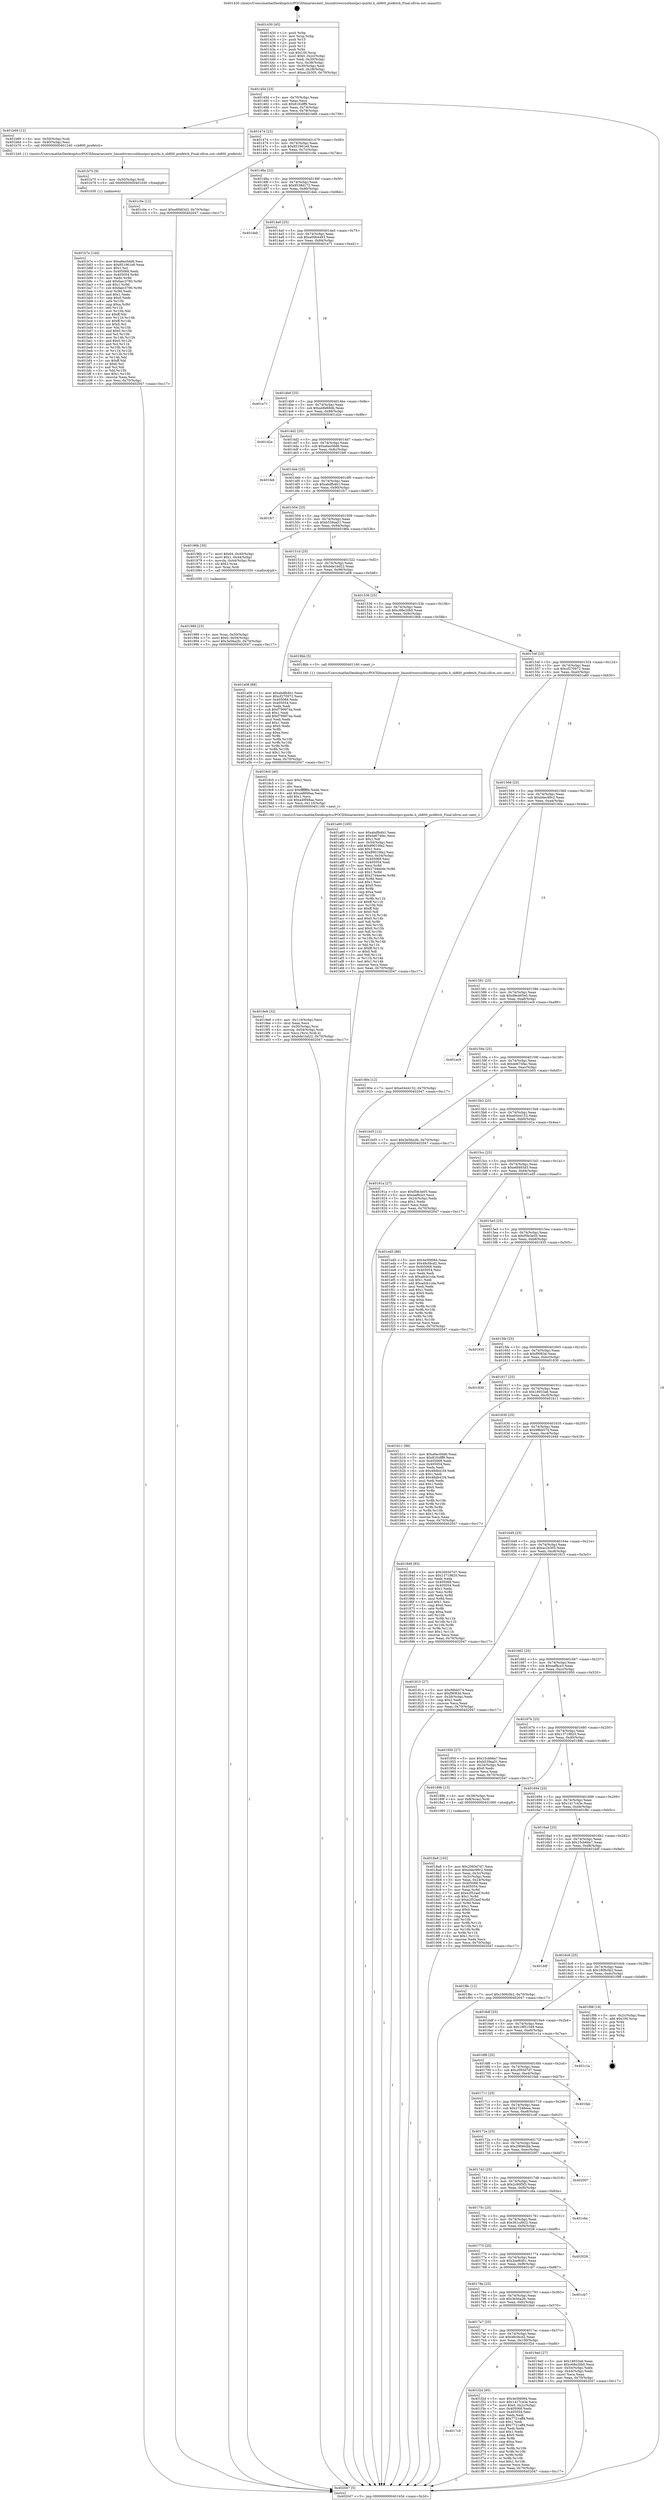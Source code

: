 digraph "0x401430" {
  label = "0x401430 (/mnt/c/Users/mathe/Desktop/tcc/POCII/binaries/extr_linuxdriversusbhostpci-quirks.h_sb800_prefetch_Final-ollvm.out::main(0))"
  labelloc = "t"
  node[shape=record]

  Entry [label="",width=0.3,height=0.3,shape=circle,fillcolor=black,style=filled]
  "0x40145d" [label="{
     0x40145d [23]\l
     | [instrs]\l
     &nbsp;&nbsp;0x40145d \<+3\>: mov -0x70(%rbp),%eax\l
     &nbsp;&nbsp;0x401460 \<+2\>: mov %eax,%ecx\l
     &nbsp;&nbsp;0x401462 \<+6\>: sub $0x81fcdff9,%ecx\l
     &nbsp;&nbsp;0x401468 \<+3\>: mov %eax,-0x74(%rbp)\l
     &nbsp;&nbsp;0x40146b \<+3\>: mov %ecx,-0x78(%rbp)\l
     &nbsp;&nbsp;0x40146e \<+6\>: je 0000000000401b69 \<main+0x739\>\l
  }"]
  "0x401b69" [label="{
     0x401b69 [12]\l
     | [instrs]\l
     &nbsp;&nbsp;0x401b69 \<+4\>: mov -0x50(%rbp),%rdi\l
     &nbsp;&nbsp;0x401b6d \<+3\>: mov -0x40(%rbp),%esi\l
     &nbsp;&nbsp;0x401b70 \<+5\>: call 0000000000401240 \<sb800_prefetch\>\l
     | [calls]\l
     &nbsp;&nbsp;0x401240 \{1\} (/mnt/c/Users/mathe/Desktop/tcc/POCII/binaries/extr_linuxdriversusbhostpci-quirks.h_sb800_prefetch_Final-ollvm.out::sb800_prefetch)\l
  }"]
  "0x401474" [label="{
     0x401474 [22]\l
     | [instrs]\l
     &nbsp;&nbsp;0x401474 \<+5\>: jmp 0000000000401479 \<main+0x49\>\l
     &nbsp;&nbsp;0x401479 \<+3\>: mov -0x74(%rbp),%eax\l
     &nbsp;&nbsp;0x40147c \<+5\>: sub $0x851961e9,%eax\l
     &nbsp;&nbsp;0x401481 \<+3\>: mov %eax,-0x7c(%rbp)\l
     &nbsp;&nbsp;0x401484 \<+6\>: je 0000000000401c0e \<main+0x7de\>\l
  }"]
  Exit [label="",width=0.3,height=0.3,shape=circle,fillcolor=black,style=filled,peripheries=2]
  "0x401c0e" [label="{
     0x401c0e [12]\l
     | [instrs]\l
     &nbsp;&nbsp;0x401c0e \<+7\>: movl $0xe6f483d3,-0x70(%rbp)\l
     &nbsp;&nbsp;0x401c15 \<+5\>: jmp 0000000000402047 \<main+0xc17\>\l
  }"]
  "0x40148a" [label="{
     0x40148a [22]\l
     | [instrs]\l
     &nbsp;&nbsp;0x40148a \<+5\>: jmp 000000000040148f \<main+0x5f\>\l
     &nbsp;&nbsp;0x40148f \<+3\>: mov -0x74(%rbp),%eax\l
     &nbsp;&nbsp;0x401492 \<+5\>: sub $0x9538d172,%eax\l
     &nbsp;&nbsp;0x401497 \<+3\>: mov %eax,-0x80(%rbp)\l
     &nbsp;&nbsp;0x40149a \<+6\>: je 0000000000401deb \<main+0x9bb\>\l
  }"]
  "0x4017c0" [label="{
     0x4017c0\l
  }", style=dashed]
  "0x401deb" [label="{
     0x401deb\l
  }", style=dashed]
  "0x4014a0" [label="{
     0x4014a0 [25]\l
     | [instrs]\l
     &nbsp;&nbsp;0x4014a0 \<+5\>: jmp 00000000004014a5 \<main+0x75\>\l
     &nbsp;&nbsp;0x4014a5 \<+3\>: mov -0x74(%rbp),%eax\l
     &nbsp;&nbsp;0x4014a8 \<+5\>: sub $0xa00b4493,%eax\l
     &nbsp;&nbsp;0x4014ad \<+6\>: mov %eax,-0x84(%rbp)\l
     &nbsp;&nbsp;0x4014b3 \<+6\>: je 0000000000401e71 \<main+0xa41\>\l
  }"]
  "0x401f2d" [label="{
     0x401f2d [95]\l
     | [instrs]\l
     &nbsp;&nbsp;0x401f2d \<+5\>: mov $0x4e5fd084,%eax\l
     &nbsp;&nbsp;0x401f32 \<+5\>: mov $0x1417c43e,%ecx\l
     &nbsp;&nbsp;0x401f37 \<+7\>: movl $0x0,-0x2c(%rbp)\l
     &nbsp;&nbsp;0x401f3e \<+7\>: mov 0x405068,%edx\l
     &nbsp;&nbsp;0x401f45 \<+7\>: mov 0x405054,%esi\l
     &nbsp;&nbsp;0x401f4c \<+2\>: mov %edx,%edi\l
     &nbsp;&nbsp;0x401f4e \<+6\>: add $0x7721aff4,%edi\l
     &nbsp;&nbsp;0x401f54 \<+3\>: sub $0x1,%edi\l
     &nbsp;&nbsp;0x401f57 \<+6\>: sub $0x7721aff4,%edi\l
     &nbsp;&nbsp;0x401f5d \<+3\>: imul %edi,%edx\l
     &nbsp;&nbsp;0x401f60 \<+3\>: and $0x1,%edx\l
     &nbsp;&nbsp;0x401f63 \<+3\>: cmp $0x0,%edx\l
     &nbsp;&nbsp;0x401f66 \<+4\>: sete %r8b\l
     &nbsp;&nbsp;0x401f6a \<+3\>: cmp $0xa,%esi\l
     &nbsp;&nbsp;0x401f6d \<+4\>: setl %r9b\l
     &nbsp;&nbsp;0x401f71 \<+3\>: mov %r8b,%r10b\l
     &nbsp;&nbsp;0x401f74 \<+3\>: and %r9b,%r10b\l
     &nbsp;&nbsp;0x401f77 \<+3\>: xor %r9b,%r8b\l
     &nbsp;&nbsp;0x401f7a \<+3\>: or %r8b,%r10b\l
     &nbsp;&nbsp;0x401f7d \<+4\>: test $0x1,%r10b\l
     &nbsp;&nbsp;0x401f81 \<+3\>: cmovne %ecx,%eax\l
     &nbsp;&nbsp;0x401f84 \<+3\>: mov %eax,-0x70(%rbp)\l
     &nbsp;&nbsp;0x401f87 \<+5\>: jmp 0000000000402047 \<main+0xc17\>\l
  }"]
  "0x401e71" [label="{
     0x401e71\l
  }", style=dashed]
  "0x4014b9" [label="{
     0x4014b9 [25]\l
     | [instrs]\l
     &nbsp;&nbsp;0x4014b9 \<+5\>: jmp 00000000004014be \<main+0x8e\>\l
     &nbsp;&nbsp;0x4014be \<+3\>: mov -0x74(%rbp),%eax\l
     &nbsp;&nbsp;0x4014c1 \<+5\>: sub $0xa48e68db,%eax\l
     &nbsp;&nbsp;0x4014c6 \<+6\>: mov %eax,-0x88(%rbp)\l
     &nbsp;&nbsp;0x4014cc \<+6\>: je 0000000000401d2e \<main+0x8fe\>\l
  }"]
  "0x401b7e" [label="{
     0x401b7e [144]\l
     | [instrs]\l
     &nbsp;&nbsp;0x401b7e \<+5\>: mov $0xa6ec0dd6,%esi\l
     &nbsp;&nbsp;0x401b83 \<+5\>: mov $0x851961e9,%eax\l
     &nbsp;&nbsp;0x401b88 \<+2\>: mov $0x1,%cl\l
     &nbsp;&nbsp;0x401b8a \<+7\>: mov 0x405068,%edx\l
     &nbsp;&nbsp;0x401b91 \<+8\>: mov 0x405054,%r8d\l
     &nbsp;&nbsp;0x401b99 \<+3\>: mov %edx,%r9d\l
     &nbsp;&nbsp;0x401b9c \<+7\>: add $0xfaec3780,%r9d\l
     &nbsp;&nbsp;0x401ba3 \<+4\>: sub $0x1,%r9d\l
     &nbsp;&nbsp;0x401ba7 \<+7\>: sub $0xfaec3780,%r9d\l
     &nbsp;&nbsp;0x401bae \<+4\>: imul %r9d,%edx\l
     &nbsp;&nbsp;0x401bb2 \<+3\>: and $0x1,%edx\l
     &nbsp;&nbsp;0x401bb5 \<+3\>: cmp $0x0,%edx\l
     &nbsp;&nbsp;0x401bb8 \<+4\>: sete %r10b\l
     &nbsp;&nbsp;0x401bbc \<+4\>: cmp $0xa,%r8d\l
     &nbsp;&nbsp;0x401bc0 \<+4\>: setl %r11b\l
     &nbsp;&nbsp;0x401bc4 \<+3\>: mov %r10b,%bl\l
     &nbsp;&nbsp;0x401bc7 \<+3\>: xor $0xff,%bl\l
     &nbsp;&nbsp;0x401bca \<+3\>: mov %r11b,%r14b\l
     &nbsp;&nbsp;0x401bcd \<+4\>: xor $0xff,%r14b\l
     &nbsp;&nbsp;0x401bd1 \<+3\>: xor $0x0,%cl\l
     &nbsp;&nbsp;0x401bd4 \<+3\>: mov %bl,%r15b\l
     &nbsp;&nbsp;0x401bd7 \<+4\>: and $0x0,%r15b\l
     &nbsp;&nbsp;0x401bdb \<+3\>: and %cl,%r10b\l
     &nbsp;&nbsp;0x401bde \<+3\>: mov %r14b,%r12b\l
     &nbsp;&nbsp;0x401be1 \<+4\>: and $0x0,%r12b\l
     &nbsp;&nbsp;0x401be5 \<+3\>: and %cl,%r11b\l
     &nbsp;&nbsp;0x401be8 \<+3\>: or %r10b,%r15b\l
     &nbsp;&nbsp;0x401beb \<+3\>: or %r11b,%r12b\l
     &nbsp;&nbsp;0x401bee \<+3\>: xor %r12b,%r15b\l
     &nbsp;&nbsp;0x401bf1 \<+3\>: or %r14b,%bl\l
     &nbsp;&nbsp;0x401bf4 \<+3\>: xor $0xff,%bl\l
     &nbsp;&nbsp;0x401bf7 \<+3\>: or $0x0,%cl\l
     &nbsp;&nbsp;0x401bfa \<+2\>: and %cl,%bl\l
     &nbsp;&nbsp;0x401bfc \<+3\>: or %bl,%r15b\l
     &nbsp;&nbsp;0x401bff \<+4\>: test $0x1,%r15b\l
     &nbsp;&nbsp;0x401c03 \<+3\>: cmovne %eax,%esi\l
     &nbsp;&nbsp;0x401c06 \<+3\>: mov %esi,-0x70(%rbp)\l
     &nbsp;&nbsp;0x401c09 \<+5\>: jmp 0000000000402047 \<main+0xc17\>\l
  }"]
  "0x401d2e" [label="{
     0x401d2e\l
  }", style=dashed]
  "0x4014d2" [label="{
     0x4014d2 [25]\l
     | [instrs]\l
     &nbsp;&nbsp;0x4014d2 \<+5\>: jmp 00000000004014d7 \<main+0xa7\>\l
     &nbsp;&nbsp;0x4014d7 \<+3\>: mov -0x74(%rbp),%eax\l
     &nbsp;&nbsp;0x4014da \<+5\>: sub $0xa6ec0dd6,%eax\l
     &nbsp;&nbsp;0x4014df \<+6\>: mov %eax,-0x8c(%rbp)\l
     &nbsp;&nbsp;0x4014e5 \<+6\>: je 0000000000401fe6 \<main+0xbb6\>\l
  }"]
  "0x401b75" [label="{
     0x401b75 [9]\l
     | [instrs]\l
     &nbsp;&nbsp;0x401b75 \<+4\>: mov -0x50(%rbp),%rdi\l
     &nbsp;&nbsp;0x401b79 \<+5\>: call 0000000000401030 \<free@plt\>\l
     | [calls]\l
     &nbsp;&nbsp;0x401030 \{1\} (unknown)\l
  }"]
  "0x401fe6" [label="{
     0x401fe6\l
  }", style=dashed]
  "0x4014eb" [label="{
     0x4014eb [25]\l
     | [instrs]\l
     &nbsp;&nbsp;0x4014eb \<+5\>: jmp 00000000004014f0 \<main+0xc0\>\l
     &nbsp;&nbsp;0x4014f0 \<+3\>: mov -0x74(%rbp),%eax\l
     &nbsp;&nbsp;0x4014f3 \<+5\>: sub $0xabdfb4b1,%eax\l
     &nbsp;&nbsp;0x4014f8 \<+6\>: mov %eax,-0x90(%rbp)\l
     &nbsp;&nbsp;0x4014fe \<+6\>: je 0000000000401fc7 \<main+0xb97\>\l
  }"]
  "0x4019e8" [label="{
     0x4019e8 [32]\l
     | [instrs]\l
     &nbsp;&nbsp;0x4019e8 \<+6\>: mov -0x110(%rbp),%ecx\l
     &nbsp;&nbsp;0x4019ee \<+3\>: imul %eax,%ecx\l
     &nbsp;&nbsp;0x4019f1 \<+4\>: mov -0x50(%rbp),%rsi\l
     &nbsp;&nbsp;0x4019f5 \<+4\>: movslq -0x54(%rbp),%rdi\l
     &nbsp;&nbsp;0x4019f9 \<+3\>: mov %ecx,(%rsi,%rdi,4)\l
     &nbsp;&nbsp;0x4019fc \<+7\>: movl $0xbde1bd22,-0x70(%rbp)\l
     &nbsp;&nbsp;0x401a03 \<+5\>: jmp 0000000000402047 \<main+0xc17\>\l
  }"]
  "0x401fc7" [label="{
     0x401fc7\l
  }", style=dashed]
  "0x401504" [label="{
     0x401504 [25]\l
     | [instrs]\l
     &nbsp;&nbsp;0x401504 \<+5\>: jmp 0000000000401509 \<main+0xd9\>\l
     &nbsp;&nbsp;0x401509 \<+3\>: mov -0x74(%rbp),%eax\l
     &nbsp;&nbsp;0x40150c \<+5\>: sub $0xb539aa51,%eax\l
     &nbsp;&nbsp;0x401511 \<+6\>: mov %eax,-0x94(%rbp)\l
     &nbsp;&nbsp;0x401517 \<+6\>: je 000000000040196b \<main+0x53b\>\l
  }"]
  "0x4019c0" [label="{
     0x4019c0 [40]\l
     | [instrs]\l
     &nbsp;&nbsp;0x4019c0 \<+5\>: mov $0x2,%ecx\l
     &nbsp;&nbsp;0x4019c5 \<+1\>: cltd\l
     &nbsp;&nbsp;0x4019c6 \<+2\>: idiv %ecx\l
     &nbsp;&nbsp;0x4019c8 \<+6\>: imul $0xfffffffe,%edx,%ecx\l
     &nbsp;&nbsp;0x4019ce \<+6\>: add $0xa48f48aa,%ecx\l
     &nbsp;&nbsp;0x4019d4 \<+3\>: add $0x1,%ecx\l
     &nbsp;&nbsp;0x4019d7 \<+6\>: sub $0xa48f48aa,%ecx\l
     &nbsp;&nbsp;0x4019dd \<+6\>: mov %ecx,-0x110(%rbp)\l
     &nbsp;&nbsp;0x4019e3 \<+5\>: call 0000000000401160 \<next_i\>\l
     | [calls]\l
     &nbsp;&nbsp;0x401160 \{1\} (/mnt/c/Users/mathe/Desktop/tcc/POCII/binaries/extr_linuxdriversusbhostpci-quirks.h_sb800_prefetch_Final-ollvm.out::next_i)\l
  }"]
  "0x40196b" [label="{
     0x40196b [30]\l
     | [instrs]\l
     &nbsp;&nbsp;0x40196b \<+7\>: movl $0x64,-0x40(%rbp)\l
     &nbsp;&nbsp;0x401972 \<+7\>: movl $0x1,-0x44(%rbp)\l
     &nbsp;&nbsp;0x401979 \<+4\>: movslq -0x44(%rbp),%rax\l
     &nbsp;&nbsp;0x40197d \<+4\>: shl $0x2,%rax\l
     &nbsp;&nbsp;0x401981 \<+3\>: mov %rax,%rdi\l
     &nbsp;&nbsp;0x401984 \<+5\>: call 0000000000401050 \<malloc@plt\>\l
     | [calls]\l
     &nbsp;&nbsp;0x401050 \{1\} (unknown)\l
  }"]
  "0x40151d" [label="{
     0x40151d [25]\l
     | [instrs]\l
     &nbsp;&nbsp;0x40151d \<+5\>: jmp 0000000000401522 \<main+0xf2\>\l
     &nbsp;&nbsp;0x401522 \<+3\>: mov -0x74(%rbp),%eax\l
     &nbsp;&nbsp;0x401525 \<+5\>: sub $0xbde1bd22,%eax\l
     &nbsp;&nbsp;0x40152a \<+6\>: mov %eax,-0x98(%rbp)\l
     &nbsp;&nbsp;0x401530 \<+6\>: je 0000000000401a08 \<main+0x5d8\>\l
  }"]
  "0x4017a7" [label="{
     0x4017a7 [25]\l
     | [instrs]\l
     &nbsp;&nbsp;0x4017a7 \<+5\>: jmp 00000000004017ac \<main+0x37c\>\l
     &nbsp;&nbsp;0x4017ac \<+3\>: mov -0x74(%rbp),%eax\l
     &nbsp;&nbsp;0x4017af \<+5\>: sub $0x48cf4cd2,%eax\l
     &nbsp;&nbsp;0x4017b4 \<+6\>: mov %eax,-0x100(%rbp)\l
     &nbsp;&nbsp;0x4017ba \<+6\>: je 0000000000401f2d \<main+0xafd\>\l
  }"]
  "0x401a08" [label="{
     0x401a08 [88]\l
     | [instrs]\l
     &nbsp;&nbsp;0x401a08 \<+5\>: mov $0xabdfb4b1,%eax\l
     &nbsp;&nbsp;0x401a0d \<+5\>: mov $0xcf270972,%ecx\l
     &nbsp;&nbsp;0x401a12 \<+7\>: mov 0x405068,%edx\l
     &nbsp;&nbsp;0x401a19 \<+7\>: mov 0x405054,%esi\l
     &nbsp;&nbsp;0x401a20 \<+2\>: mov %edx,%edi\l
     &nbsp;&nbsp;0x401a22 \<+6\>: sub $0xf799974a,%edi\l
     &nbsp;&nbsp;0x401a28 \<+3\>: sub $0x1,%edi\l
     &nbsp;&nbsp;0x401a2b \<+6\>: add $0xf799974a,%edi\l
     &nbsp;&nbsp;0x401a31 \<+3\>: imul %edi,%edx\l
     &nbsp;&nbsp;0x401a34 \<+3\>: and $0x1,%edx\l
     &nbsp;&nbsp;0x401a37 \<+3\>: cmp $0x0,%edx\l
     &nbsp;&nbsp;0x401a3a \<+4\>: sete %r8b\l
     &nbsp;&nbsp;0x401a3e \<+3\>: cmp $0xa,%esi\l
     &nbsp;&nbsp;0x401a41 \<+4\>: setl %r9b\l
     &nbsp;&nbsp;0x401a45 \<+3\>: mov %r8b,%r10b\l
     &nbsp;&nbsp;0x401a48 \<+3\>: and %r9b,%r10b\l
     &nbsp;&nbsp;0x401a4b \<+3\>: xor %r9b,%r8b\l
     &nbsp;&nbsp;0x401a4e \<+3\>: or %r8b,%r10b\l
     &nbsp;&nbsp;0x401a51 \<+4\>: test $0x1,%r10b\l
     &nbsp;&nbsp;0x401a55 \<+3\>: cmovne %ecx,%eax\l
     &nbsp;&nbsp;0x401a58 \<+3\>: mov %eax,-0x70(%rbp)\l
     &nbsp;&nbsp;0x401a5b \<+5\>: jmp 0000000000402047 \<main+0xc17\>\l
  }"]
  "0x401536" [label="{
     0x401536 [25]\l
     | [instrs]\l
     &nbsp;&nbsp;0x401536 \<+5\>: jmp 000000000040153b \<main+0x10b\>\l
     &nbsp;&nbsp;0x40153b \<+3\>: mov -0x74(%rbp),%eax\l
     &nbsp;&nbsp;0x40153e \<+5\>: sub $0xc68e20b0,%eax\l
     &nbsp;&nbsp;0x401543 \<+6\>: mov %eax,-0x9c(%rbp)\l
     &nbsp;&nbsp;0x401549 \<+6\>: je 00000000004019bb \<main+0x58b\>\l
  }"]
  "0x4019a0" [label="{
     0x4019a0 [27]\l
     | [instrs]\l
     &nbsp;&nbsp;0x4019a0 \<+5\>: mov $0x18933a6,%eax\l
     &nbsp;&nbsp;0x4019a5 \<+5\>: mov $0xc68e20b0,%ecx\l
     &nbsp;&nbsp;0x4019aa \<+3\>: mov -0x54(%rbp),%edx\l
     &nbsp;&nbsp;0x4019ad \<+3\>: cmp -0x44(%rbp),%edx\l
     &nbsp;&nbsp;0x4019b0 \<+3\>: cmovl %ecx,%eax\l
     &nbsp;&nbsp;0x4019b3 \<+3\>: mov %eax,-0x70(%rbp)\l
     &nbsp;&nbsp;0x4019b6 \<+5\>: jmp 0000000000402047 \<main+0xc17\>\l
  }"]
  "0x4019bb" [label="{
     0x4019bb [5]\l
     | [instrs]\l
     &nbsp;&nbsp;0x4019bb \<+5\>: call 0000000000401160 \<next_i\>\l
     | [calls]\l
     &nbsp;&nbsp;0x401160 \{1\} (/mnt/c/Users/mathe/Desktop/tcc/POCII/binaries/extr_linuxdriversusbhostpci-quirks.h_sb800_prefetch_Final-ollvm.out::next_i)\l
  }"]
  "0x40154f" [label="{
     0x40154f [25]\l
     | [instrs]\l
     &nbsp;&nbsp;0x40154f \<+5\>: jmp 0000000000401554 \<main+0x124\>\l
     &nbsp;&nbsp;0x401554 \<+3\>: mov -0x74(%rbp),%eax\l
     &nbsp;&nbsp;0x401557 \<+5\>: sub $0xcf270972,%eax\l
     &nbsp;&nbsp;0x40155c \<+6\>: mov %eax,-0xa0(%rbp)\l
     &nbsp;&nbsp;0x401562 \<+6\>: je 0000000000401a60 \<main+0x630\>\l
  }"]
  "0x40178e" [label="{
     0x40178e [25]\l
     | [instrs]\l
     &nbsp;&nbsp;0x40178e \<+5\>: jmp 0000000000401793 \<main+0x363\>\l
     &nbsp;&nbsp;0x401793 \<+3\>: mov -0x74(%rbp),%eax\l
     &nbsp;&nbsp;0x401796 \<+5\>: sub $0x3e56a2fc,%eax\l
     &nbsp;&nbsp;0x40179b \<+6\>: mov %eax,-0xfc(%rbp)\l
     &nbsp;&nbsp;0x4017a1 \<+6\>: je 00000000004019a0 \<main+0x570\>\l
  }"]
  "0x401a60" [label="{
     0x401a60 [165]\l
     | [instrs]\l
     &nbsp;&nbsp;0x401a60 \<+5\>: mov $0xabdfb4b1,%eax\l
     &nbsp;&nbsp;0x401a65 \<+5\>: mov $0xdd674fac,%ecx\l
     &nbsp;&nbsp;0x401a6a \<+2\>: mov $0x1,%dl\l
     &nbsp;&nbsp;0x401a6c \<+3\>: mov -0x54(%rbp),%esi\l
     &nbsp;&nbsp;0x401a6f \<+6\>: add $0x89010fa2,%esi\l
     &nbsp;&nbsp;0x401a75 \<+3\>: add $0x1,%esi\l
     &nbsp;&nbsp;0x401a78 \<+6\>: sub $0x89010fa2,%esi\l
     &nbsp;&nbsp;0x401a7e \<+3\>: mov %esi,-0x54(%rbp)\l
     &nbsp;&nbsp;0x401a81 \<+7\>: mov 0x405068,%esi\l
     &nbsp;&nbsp;0x401a88 \<+7\>: mov 0x405054,%edi\l
     &nbsp;&nbsp;0x401a8f \<+3\>: mov %esi,%r8d\l
     &nbsp;&nbsp;0x401a92 \<+7\>: sub $0x27d4ee4e,%r8d\l
     &nbsp;&nbsp;0x401a99 \<+4\>: sub $0x1,%r8d\l
     &nbsp;&nbsp;0x401a9d \<+7\>: add $0x27d4ee4e,%r8d\l
     &nbsp;&nbsp;0x401aa4 \<+4\>: imul %r8d,%esi\l
     &nbsp;&nbsp;0x401aa8 \<+3\>: and $0x1,%esi\l
     &nbsp;&nbsp;0x401aab \<+3\>: cmp $0x0,%esi\l
     &nbsp;&nbsp;0x401aae \<+4\>: sete %r9b\l
     &nbsp;&nbsp;0x401ab2 \<+3\>: cmp $0xa,%edi\l
     &nbsp;&nbsp;0x401ab5 \<+4\>: setl %r10b\l
     &nbsp;&nbsp;0x401ab9 \<+3\>: mov %r9b,%r11b\l
     &nbsp;&nbsp;0x401abc \<+4\>: xor $0xff,%r11b\l
     &nbsp;&nbsp;0x401ac0 \<+3\>: mov %r10b,%bl\l
     &nbsp;&nbsp;0x401ac3 \<+3\>: xor $0xff,%bl\l
     &nbsp;&nbsp;0x401ac6 \<+3\>: xor $0x0,%dl\l
     &nbsp;&nbsp;0x401ac9 \<+3\>: mov %r11b,%r14b\l
     &nbsp;&nbsp;0x401acc \<+4\>: and $0x0,%r14b\l
     &nbsp;&nbsp;0x401ad0 \<+3\>: and %dl,%r9b\l
     &nbsp;&nbsp;0x401ad3 \<+3\>: mov %bl,%r15b\l
     &nbsp;&nbsp;0x401ad6 \<+4\>: and $0x0,%r15b\l
     &nbsp;&nbsp;0x401ada \<+3\>: and %dl,%r10b\l
     &nbsp;&nbsp;0x401add \<+3\>: or %r9b,%r14b\l
     &nbsp;&nbsp;0x401ae0 \<+3\>: or %r10b,%r15b\l
     &nbsp;&nbsp;0x401ae3 \<+3\>: xor %r15b,%r14b\l
     &nbsp;&nbsp;0x401ae6 \<+3\>: or %bl,%r11b\l
     &nbsp;&nbsp;0x401ae9 \<+4\>: xor $0xff,%r11b\l
     &nbsp;&nbsp;0x401aed \<+3\>: or $0x0,%dl\l
     &nbsp;&nbsp;0x401af0 \<+3\>: and %dl,%r11b\l
     &nbsp;&nbsp;0x401af3 \<+3\>: or %r11b,%r14b\l
     &nbsp;&nbsp;0x401af6 \<+4\>: test $0x1,%r14b\l
     &nbsp;&nbsp;0x401afa \<+3\>: cmovne %ecx,%eax\l
     &nbsp;&nbsp;0x401afd \<+3\>: mov %eax,-0x70(%rbp)\l
     &nbsp;&nbsp;0x401b00 \<+5\>: jmp 0000000000402047 \<main+0xc17\>\l
  }"]
  "0x401568" [label="{
     0x401568 [25]\l
     | [instrs]\l
     &nbsp;&nbsp;0x401568 \<+5\>: jmp 000000000040156d \<main+0x13d\>\l
     &nbsp;&nbsp;0x40156d \<+3\>: mov -0x74(%rbp),%eax\l
     &nbsp;&nbsp;0x401570 \<+5\>: sub $0xd4ec99c2,%eax\l
     &nbsp;&nbsp;0x401575 \<+6\>: mov %eax,-0xa4(%rbp)\l
     &nbsp;&nbsp;0x40157b \<+6\>: je 000000000040190e \<main+0x4de\>\l
  }"]
  "0x401cb7" [label="{
     0x401cb7\l
  }", style=dashed]
  "0x40190e" [label="{
     0x40190e [12]\l
     | [instrs]\l
     &nbsp;&nbsp;0x40190e \<+7\>: movl $0xe0444152,-0x70(%rbp)\l
     &nbsp;&nbsp;0x401915 \<+5\>: jmp 0000000000402047 \<main+0xc17\>\l
  }"]
  "0x401581" [label="{
     0x401581 [25]\l
     | [instrs]\l
     &nbsp;&nbsp;0x401581 \<+5\>: jmp 0000000000401586 \<main+0x156\>\l
     &nbsp;&nbsp;0x401586 \<+3\>: mov -0x74(%rbp),%eax\l
     &nbsp;&nbsp;0x401589 \<+5\>: sub $0xd9e465e0,%eax\l
     &nbsp;&nbsp;0x40158e \<+6\>: mov %eax,-0xa8(%rbp)\l
     &nbsp;&nbsp;0x401594 \<+6\>: je 0000000000401ec9 \<main+0xa99\>\l
  }"]
  "0x401775" [label="{
     0x401775 [25]\l
     | [instrs]\l
     &nbsp;&nbsp;0x401775 \<+5\>: jmp 000000000040177a \<main+0x34a\>\l
     &nbsp;&nbsp;0x40177a \<+3\>: mov -0x74(%rbp),%eax\l
     &nbsp;&nbsp;0x40177d \<+5\>: sub $0x3aef6401,%eax\l
     &nbsp;&nbsp;0x401782 \<+6\>: mov %eax,-0xf8(%rbp)\l
     &nbsp;&nbsp;0x401788 \<+6\>: je 0000000000401cb7 \<main+0x887\>\l
  }"]
  "0x401ec9" [label="{
     0x401ec9\l
  }", style=dashed]
  "0x40159a" [label="{
     0x40159a [25]\l
     | [instrs]\l
     &nbsp;&nbsp;0x40159a \<+5\>: jmp 000000000040159f \<main+0x16f\>\l
     &nbsp;&nbsp;0x40159f \<+3\>: mov -0x74(%rbp),%eax\l
     &nbsp;&nbsp;0x4015a2 \<+5\>: sub $0xdd674fac,%eax\l
     &nbsp;&nbsp;0x4015a7 \<+6\>: mov %eax,-0xac(%rbp)\l
     &nbsp;&nbsp;0x4015ad \<+6\>: je 0000000000401b05 \<main+0x6d5\>\l
  }"]
  "0x402028" [label="{
     0x402028\l
  }", style=dashed]
  "0x401b05" [label="{
     0x401b05 [12]\l
     | [instrs]\l
     &nbsp;&nbsp;0x401b05 \<+7\>: movl $0x3e56a2fc,-0x70(%rbp)\l
     &nbsp;&nbsp;0x401b0c \<+5\>: jmp 0000000000402047 \<main+0xc17\>\l
  }"]
  "0x4015b3" [label="{
     0x4015b3 [25]\l
     | [instrs]\l
     &nbsp;&nbsp;0x4015b3 \<+5\>: jmp 00000000004015b8 \<main+0x188\>\l
     &nbsp;&nbsp;0x4015b8 \<+3\>: mov -0x74(%rbp),%eax\l
     &nbsp;&nbsp;0x4015bb \<+5\>: sub $0xe0444152,%eax\l
     &nbsp;&nbsp;0x4015c0 \<+6\>: mov %eax,-0xb0(%rbp)\l
     &nbsp;&nbsp;0x4015c6 \<+6\>: je 000000000040191a \<main+0x4ea\>\l
  }"]
  "0x40175c" [label="{
     0x40175c [25]\l
     | [instrs]\l
     &nbsp;&nbsp;0x40175c \<+5\>: jmp 0000000000401761 \<main+0x331\>\l
     &nbsp;&nbsp;0x401761 \<+3\>: mov -0x74(%rbp),%eax\l
     &nbsp;&nbsp;0x401764 \<+5\>: sub $0x361cd922,%eax\l
     &nbsp;&nbsp;0x401769 \<+6\>: mov %eax,-0xf4(%rbp)\l
     &nbsp;&nbsp;0x40176f \<+6\>: je 0000000000402028 \<main+0xbf8\>\l
  }"]
  "0x40191a" [label="{
     0x40191a [27]\l
     | [instrs]\l
     &nbsp;&nbsp;0x40191a \<+5\>: mov $0xf5fe3e05,%eax\l
     &nbsp;&nbsp;0x40191f \<+5\>: mov $0xeaf8ce3,%ecx\l
     &nbsp;&nbsp;0x401924 \<+3\>: mov -0x24(%rbp),%edx\l
     &nbsp;&nbsp;0x401927 \<+3\>: cmp $0x1,%edx\l
     &nbsp;&nbsp;0x40192a \<+3\>: cmovl %ecx,%eax\l
     &nbsp;&nbsp;0x40192d \<+3\>: mov %eax,-0x70(%rbp)\l
     &nbsp;&nbsp;0x401930 \<+5\>: jmp 0000000000402047 \<main+0xc17\>\l
  }"]
  "0x4015cc" [label="{
     0x4015cc [25]\l
     | [instrs]\l
     &nbsp;&nbsp;0x4015cc \<+5\>: jmp 00000000004015d1 \<main+0x1a1\>\l
     &nbsp;&nbsp;0x4015d1 \<+3\>: mov -0x74(%rbp),%eax\l
     &nbsp;&nbsp;0x4015d4 \<+5\>: sub $0xe6f483d3,%eax\l
     &nbsp;&nbsp;0x4015d9 \<+6\>: mov %eax,-0xb4(%rbp)\l
     &nbsp;&nbsp;0x4015df \<+6\>: je 0000000000401ed5 \<main+0xaa5\>\l
  }"]
  "0x401c6a" [label="{
     0x401c6a\l
  }", style=dashed]
  "0x401ed5" [label="{
     0x401ed5 [88]\l
     | [instrs]\l
     &nbsp;&nbsp;0x401ed5 \<+5\>: mov $0x4e5fd084,%eax\l
     &nbsp;&nbsp;0x401eda \<+5\>: mov $0x48cf4cd2,%ecx\l
     &nbsp;&nbsp;0x401edf \<+7\>: mov 0x405068,%edx\l
     &nbsp;&nbsp;0x401ee6 \<+7\>: mov 0x405054,%esi\l
     &nbsp;&nbsp;0x401eed \<+2\>: mov %edx,%edi\l
     &nbsp;&nbsp;0x401eef \<+6\>: sub $0xadcb1cda,%edi\l
     &nbsp;&nbsp;0x401ef5 \<+3\>: sub $0x1,%edi\l
     &nbsp;&nbsp;0x401ef8 \<+6\>: add $0xadcb1cda,%edi\l
     &nbsp;&nbsp;0x401efe \<+3\>: imul %edi,%edx\l
     &nbsp;&nbsp;0x401f01 \<+3\>: and $0x1,%edx\l
     &nbsp;&nbsp;0x401f04 \<+3\>: cmp $0x0,%edx\l
     &nbsp;&nbsp;0x401f07 \<+4\>: sete %r8b\l
     &nbsp;&nbsp;0x401f0b \<+3\>: cmp $0xa,%esi\l
     &nbsp;&nbsp;0x401f0e \<+4\>: setl %r9b\l
     &nbsp;&nbsp;0x401f12 \<+3\>: mov %r8b,%r10b\l
     &nbsp;&nbsp;0x401f15 \<+3\>: and %r9b,%r10b\l
     &nbsp;&nbsp;0x401f18 \<+3\>: xor %r9b,%r8b\l
     &nbsp;&nbsp;0x401f1b \<+3\>: or %r8b,%r10b\l
     &nbsp;&nbsp;0x401f1e \<+4\>: test $0x1,%r10b\l
     &nbsp;&nbsp;0x401f22 \<+3\>: cmovne %ecx,%eax\l
     &nbsp;&nbsp;0x401f25 \<+3\>: mov %eax,-0x70(%rbp)\l
     &nbsp;&nbsp;0x401f28 \<+5\>: jmp 0000000000402047 \<main+0xc17\>\l
  }"]
  "0x4015e5" [label="{
     0x4015e5 [25]\l
     | [instrs]\l
     &nbsp;&nbsp;0x4015e5 \<+5\>: jmp 00000000004015ea \<main+0x1ba\>\l
     &nbsp;&nbsp;0x4015ea \<+3\>: mov -0x74(%rbp),%eax\l
     &nbsp;&nbsp;0x4015ed \<+5\>: sub $0xf5fe3e05,%eax\l
     &nbsp;&nbsp;0x4015f2 \<+6\>: mov %eax,-0xb8(%rbp)\l
     &nbsp;&nbsp;0x4015f8 \<+6\>: je 0000000000401935 \<main+0x505\>\l
  }"]
  "0x401743" [label="{
     0x401743 [25]\l
     | [instrs]\l
     &nbsp;&nbsp;0x401743 \<+5\>: jmp 0000000000401748 \<main+0x318\>\l
     &nbsp;&nbsp;0x401748 \<+3\>: mov -0x74(%rbp),%eax\l
     &nbsp;&nbsp;0x40174b \<+5\>: sub $0x2c90f5f3,%eax\l
     &nbsp;&nbsp;0x401750 \<+6\>: mov %eax,-0xf0(%rbp)\l
     &nbsp;&nbsp;0x401756 \<+6\>: je 0000000000401c6a \<main+0x83a\>\l
  }"]
  "0x401935" [label="{
     0x401935\l
  }", style=dashed]
  "0x4015fe" [label="{
     0x4015fe [25]\l
     | [instrs]\l
     &nbsp;&nbsp;0x4015fe \<+5\>: jmp 0000000000401603 \<main+0x1d3\>\l
     &nbsp;&nbsp;0x401603 \<+3\>: mov -0x74(%rbp),%eax\l
     &nbsp;&nbsp;0x401606 \<+5\>: sub $0xf9083d,%eax\l
     &nbsp;&nbsp;0x40160b \<+6\>: mov %eax,-0xbc(%rbp)\l
     &nbsp;&nbsp;0x401611 \<+6\>: je 0000000000401830 \<main+0x400\>\l
  }"]
  "0x402007" [label="{
     0x402007\l
  }", style=dashed]
  "0x401830" [label="{
     0x401830\l
  }", style=dashed]
  "0x401617" [label="{
     0x401617 [25]\l
     | [instrs]\l
     &nbsp;&nbsp;0x401617 \<+5\>: jmp 000000000040161c \<main+0x1ec\>\l
     &nbsp;&nbsp;0x40161c \<+3\>: mov -0x74(%rbp),%eax\l
     &nbsp;&nbsp;0x40161f \<+5\>: sub $0x18933a6,%eax\l
     &nbsp;&nbsp;0x401624 \<+6\>: mov %eax,-0xc0(%rbp)\l
     &nbsp;&nbsp;0x40162a \<+6\>: je 0000000000401b11 \<main+0x6e1\>\l
  }"]
  "0x40172a" [label="{
     0x40172a [25]\l
     | [instrs]\l
     &nbsp;&nbsp;0x40172a \<+5\>: jmp 000000000040172f \<main+0x2ff\>\l
     &nbsp;&nbsp;0x40172f \<+3\>: mov -0x74(%rbp),%eax\l
     &nbsp;&nbsp;0x401732 \<+5\>: sub $0x29f46cbb,%eax\l
     &nbsp;&nbsp;0x401737 \<+6\>: mov %eax,-0xec(%rbp)\l
     &nbsp;&nbsp;0x40173d \<+6\>: je 0000000000402007 \<main+0xbd7\>\l
  }"]
  "0x401b11" [label="{
     0x401b11 [88]\l
     | [instrs]\l
     &nbsp;&nbsp;0x401b11 \<+5\>: mov $0xa6ec0dd6,%eax\l
     &nbsp;&nbsp;0x401b16 \<+5\>: mov $0x81fcdff9,%ecx\l
     &nbsp;&nbsp;0x401b1b \<+7\>: mov 0x405068,%edx\l
     &nbsp;&nbsp;0x401b22 \<+7\>: mov 0x405054,%esi\l
     &nbsp;&nbsp;0x401b29 \<+2\>: mov %edx,%edi\l
     &nbsp;&nbsp;0x401b2b \<+6\>: sub $0x48db41f4,%edi\l
     &nbsp;&nbsp;0x401b31 \<+3\>: sub $0x1,%edi\l
     &nbsp;&nbsp;0x401b34 \<+6\>: add $0x48db41f4,%edi\l
     &nbsp;&nbsp;0x401b3a \<+3\>: imul %edi,%edx\l
     &nbsp;&nbsp;0x401b3d \<+3\>: and $0x1,%edx\l
     &nbsp;&nbsp;0x401b40 \<+3\>: cmp $0x0,%edx\l
     &nbsp;&nbsp;0x401b43 \<+4\>: sete %r8b\l
     &nbsp;&nbsp;0x401b47 \<+3\>: cmp $0xa,%esi\l
     &nbsp;&nbsp;0x401b4a \<+4\>: setl %r9b\l
     &nbsp;&nbsp;0x401b4e \<+3\>: mov %r8b,%r10b\l
     &nbsp;&nbsp;0x401b51 \<+3\>: and %r9b,%r10b\l
     &nbsp;&nbsp;0x401b54 \<+3\>: xor %r9b,%r8b\l
     &nbsp;&nbsp;0x401b57 \<+3\>: or %r8b,%r10b\l
     &nbsp;&nbsp;0x401b5a \<+4\>: test $0x1,%r10b\l
     &nbsp;&nbsp;0x401b5e \<+3\>: cmovne %ecx,%eax\l
     &nbsp;&nbsp;0x401b61 \<+3\>: mov %eax,-0x70(%rbp)\l
     &nbsp;&nbsp;0x401b64 \<+5\>: jmp 0000000000402047 \<main+0xc17\>\l
  }"]
  "0x401630" [label="{
     0x401630 [25]\l
     | [instrs]\l
     &nbsp;&nbsp;0x401630 \<+5\>: jmp 0000000000401635 \<main+0x205\>\l
     &nbsp;&nbsp;0x401635 \<+3\>: mov -0x74(%rbp),%eax\l
     &nbsp;&nbsp;0x401638 \<+5\>: sub $0x98bb574,%eax\l
     &nbsp;&nbsp;0x40163d \<+6\>: mov %eax,-0xc4(%rbp)\l
     &nbsp;&nbsp;0x401643 \<+6\>: je 0000000000401848 \<main+0x418\>\l
  }"]
  "0x401c4f" [label="{
     0x401c4f\l
  }", style=dashed]
  "0x401848" [label="{
     0x401848 [83]\l
     | [instrs]\l
     &nbsp;&nbsp;0x401848 \<+5\>: mov $0x2093d7d7,%eax\l
     &nbsp;&nbsp;0x40184d \<+5\>: mov $0x13719820,%ecx\l
     &nbsp;&nbsp;0x401852 \<+2\>: xor %edx,%edx\l
     &nbsp;&nbsp;0x401854 \<+7\>: mov 0x405068,%esi\l
     &nbsp;&nbsp;0x40185b \<+7\>: mov 0x405054,%edi\l
     &nbsp;&nbsp;0x401862 \<+3\>: sub $0x1,%edx\l
     &nbsp;&nbsp;0x401865 \<+3\>: mov %esi,%r8d\l
     &nbsp;&nbsp;0x401868 \<+3\>: add %edx,%r8d\l
     &nbsp;&nbsp;0x40186b \<+4\>: imul %r8d,%esi\l
     &nbsp;&nbsp;0x40186f \<+3\>: and $0x1,%esi\l
     &nbsp;&nbsp;0x401872 \<+3\>: cmp $0x0,%esi\l
     &nbsp;&nbsp;0x401875 \<+4\>: sete %r9b\l
     &nbsp;&nbsp;0x401879 \<+3\>: cmp $0xa,%edi\l
     &nbsp;&nbsp;0x40187c \<+4\>: setl %r10b\l
     &nbsp;&nbsp;0x401880 \<+3\>: mov %r9b,%r11b\l
     &nbsp;&nbsp;0x401883 \<+3\>: and %r10b,%r11b\l
     &nbsp;&nbsp;0x401886 \<+3\>: xor %r10b,%r9b\l
     &nbsp;&nbsp;0x401889 \<+3\>: or %r9b,%r11b\l
     &nbsp;&nbsp;0x40188c \<+4\>: test $0x1,%r11b\l
     &nbsp;&nbsp;0x401890 \<+3\>: cmovne %ecx,%eax\l
     &nbsp;&nbsp;0x401893 \<+3\>: mov %eax,-0x70(%rbp)\l
     &nbsp;&nbsp;0x401896 \<+5\>: jmp 0000000000402047 \<main+0xc17\>\l
  }"]
  "0x401649" [label="{
     0x401649 [25]\l
     | [instrs]\l
     &nbsp;&nbsp;0x401649 \<+5\>: jmp 000000000040164e \<main+0x21e\>\l
     &nbsp;&nbsp;0x40164e \<+3\>: mov -0x74(%rbp),%eax\l
     &nbsp;&nbsp;0x401651 \<+5\>: sub $0xac2b305,%eax\l
     &nbsp;&nbsp;0x401656 \<+6\>: mov %eax,-0xc8(%rbp)\l
     &nbsp;&nbsp;0x40165c \<+6\>: je 0000000000401815 \<main+0x3e5\>\l
  }"]
  "0x401711" [label="{
     0x401711 [25]\l
     | [instrs]\l
     &nbsp;&nbsp;0x401711 \<+5\>: jmp 0000000000401716 \<main+0x2e6\>\l
     &nbsp;&nbsp;0x401716 \<+3\>: mov -0x74(%rbp),%eax\l
     &nbsp;&nbsp;0x401719 \<+5\>: sub $0x27248eea,%eax\l
     &nbsp;&nbsp;0x40171e \<+6\>: mov %eax,-0xe8(%rbp)\l
     &nbsp;&nbsp;0x401724 \<+6\>: je 0000000000401c4f \<main+0x81f\>\l
  }"]
  "0x401815" [label="{
     0x401815 [27]\l
     | [instrs]\l
     &nbsp;&nbsp;0x401815 \<+5\>: mov $0x98bb574,%eax\l
     &nbsp;&nbsp;0x40181a \<+5\>: mov $0xf9083d,%ecx\l
     &nbsp;&nbsp;0x40181f \<+3\>: mov -0x28(%rbp),%edx\l
     &nbsp;&nbsp;0x401822 \<+3\>: cmp $0x2,%edx\l
     &nbsp;&nbsp;0x401825 \<+3\>: cmovne %ecx,%eax\l
     &nbsp;&nbsp;0x401828 \<+3\>: mov %eax,-0x70(%rbp)\l
     &nbsp;&nbsp;0x40182b \<+5\>: jmp 0000000000402047 \<main+0xc17\>\l
  }"]
  "0x401662" [label="{
     0x401662 [25]\l
     | [instrs]\l
     &nbsp;&nbsp;0x401662 \<+5\>: jmp 0000000000401667 \<main+0x237\>\l
     &nbsp;&nbsp;0x401667 \<+3\>: mov -0x74(%rbp),%eax\l
     &nbsp;&nbsp;0x40166a \<+5\>: sub $0xeaf8ce3,%eax\l
     &nbsp;&nbsp;0x40166f \<+6\>: mov %eax,-0xcc(%rbp)\l
     &nbsp;&nbsp;0x401675 \<+6\>: je 0000000000401950 \<main+0x520\>\l
  }"]
  "0x402047" [label="{
     0x402047 [5]\l
     | [instrs]\l
     &nbsp;&nbsp;0x402047 \<+5\>: jmp 000000000040145d \<main+0x2d\>\l
  }"]
  "0x401430" [label="{
     0x401430 [45]\l
     | [instrs]\l
     &nbsp;&nbsp;0x401430 \<+1\>: push %rbp\l
     &nbsp;&nbsp;0x401431 \<+3\>: mov %rsp,%rbp\l
     &nbsp;&nbsp;0x401434 \<+2\>: push %r15\l
     &nbsp;&nbsp;0x401436 \<+2\>: push %r14\l
     &nbsp;&nbsp;0x401438 \<+2\>: push %r12\l
     &nbsp;&nbsp;0x40143a \<+1\>: push %rbx\l
     &nbsp;&nbsp;0x40143b \<+7\>: sub $0x100,%rsp\l
     &nbsp;&nbsp;0x401442 \<+7\>: movl $0x0,-0x2c(%rbp)\l
     &nbsp;&nbsp;0x401449 \<+3\>: mov %edi,-0x30(%rbp)\l
     &nbsp;&nbsp;0x40144c \<+4\>: mov %rsi,-0x38(%rbp)\l
     &nbsp;&nbsp;0x401450 \<+3\>: mov -0x30(%rbp),%edi\l
     &nbsp;&nbsp;0x401453 \<+3\>: mov %edi,-0x28(%rbp)\l
     &nbsp;&nbsp;0x401456 \<+7\>: movl $0xac2b305,-0x70(%rbp)\l
  }"]
  "0x401fab" [label="{
     0x401fab\l
  }", style=dashed]
  "0x401950" [label="{
     0x401950 [27]\l
     | [instrs]\l
     &nbsp;&nbsp;0x401950 \<+5\>: mov $0x15cb66a7,%eax\l
     &nbsp;&nbsp;0x401955 \<+5\>: mov $0xb539aa51,%ecx\l
     &nbsp;&nbsp;0x40195a \<+3\>: mov -0x24(%rbp),%edx\l
     &nbsp;&nbsp;0x40195d \<+3\>: cmp $0x0,%edx\l
     &nbsp;&nbsp;0x401960 \<+3\>: cmove %ecx,%eax\l
     &nbsp;&nbsp;0x401963 \<+3\>: mov %eax,-0x70(%rbp)\l
     &nbsp;&nbsp;0x401966 \<+5\>: jmp 0000000000402047 \<main+0xc17\>\l
  }"]
  "0x40167b" [label="{
     0x40167b [25]\l
     | [instrs]\l
     &nbsp;&nbsp;0x40167b \<+5\>: jmp 0000000000401680 \<main+0x250\>\l
     &nbsp;&nbsp;0x401680 \<+3\>: mov -0x74(%rbp),%eax\l
     &nbsp;&nbsp;0x401683 \<+5\>: sub $0x13719820,%eax\l
     &nbsp;&nbsp;0x401688 \<+6\>: mov %eax,-0xd0(%rbp)\l
     &nbsp;&nbsp;0x40168e \<+6\>: je 000000000040189b \<main+0x46b\>\l
  }"]
  "0x4016f8" [label="{
     0x4016f8 [25]\l
     | [instrs]\l
     &nbsp;&nbsp;0x4016f8 \<+5\>: jmp 00000000004016fd \<main+0x2cd\>\l
     &nbsp;&nbsp;0x4016fd \<+3\>: mov -0x74(%rbp),%eax\l
     &nbsp;&nbsp;0x401700 \<+5\>: sub $0x2093d7d7,%eax\l
     &nbsp;&nbsp;0x401705 \<+6\>: mov %eax,-0xe4(%rbp)\l
     &nbsp;&nbsp;0x40170b \<+6\>: je 0000000000401fab \<main+0xb7b\>\l
  }"]
  "0x40189b" [label="{
     0x40189b [13]\l
     | [instrs]\l
     &nbsp;&nbsp;0x40189b \<+4\>: mov -0x38(%rbp),%rax\l
     &nbsp;&nbsp;0x40189f \<+4\>: mov 0x8(%rax),%rdi\l
     &nbsp;&nbsp;0x4018a3 \<+5\>: call 0000000000401060 \<atoi@plt\>\l
     | [calls]\l
     &nbsp;&nbsp;0x401060 \{1\} (unknown)\l
  }"]
  "0x401694" [label="{
     0x401694 [25]\l
     | [instrs]\l
     &nbsp;&nbsp;0x401694 \<+5\>: jmp 0000000000401699 \<main+0x269\>\l
     &nbsp;&nbsp;0x401699 \<+3\>: mov -0x74(%rbp),%eax\l
     &nbsp;&nbsp;0x40169c \<+5\>: sub $0x1417c43e,%eax\l
     &nbsp;&nbsp;0x4016a1 \<+6\>: mov %eax,-0xd4(%rbp)\l
     &nbsp;&nbsp;0x4016a7 \<+6\>: je 0000000000401f8c \<main+0xb5c\>\l
  }"]
  "0x4018a8" [label="{
     0x4018a8 [102]\l
     | [instrs]\l
     &nbsp;&nbsp;0x4018a8 \<+5\>: mov $0x2093d7d7,%ecx\l
     &nbsp;&nbsp;0x4018ad \<+5\>: mov $0xd4ec99c2,%edx\l
     &nbsp;&nbsp;0x4018b2 \<+3\>: mov %eax,-0x3c(%rbp)\l
     &nbsp;&nbsp;0x4018b5 \<+3\>: mov -0x3c(%rbp),%eax\l
     &nbsp;&nbsp;0x4018b8 \<+3\>: mov %eax,-0x24(%rbp)\l
     &nbsp;&nbsp;0x4018bb \<+7\>: mov 0x405068,%eax\l
     &nbsp;&nbsp;0x4018c2 \<+7\>: mov 0x405054,%esi\l
     &nbsp;&nbsp;0x4018c9 \<+3\>: mov %eax,%r8d\l
     &nbsp;&nbsp;0x4018cc \<+7\>: add $0xe2f52aef,%r8d\l
     &nbsp;&nbsp;0x4018d3 \<+4\>: sub $0x1,%r8d\l
     &nbsp;&nbsp;0x4018d7 \<+7\>: sub $0xe2f52aef,%r8d\l
     &nbsp;&nbsp;0x4018de \<+4\>: imul %r8d,%eax\l
     &nbsp;&nbsp;0x4018e2 \<+3\>: and $0x1,%eax\l
     &nbsp;&nbsp;0x4018e5 \<+3\>: cmp $0x0,%eax\l
     &nbsp;&nbsp;0x4018e8 \<+4\>: sete %r9b\l
     &nbsp;&nbsp;0x4018ec \<+3\>: cmp $0xa,%esi\l
     &nbsp;&nbsp;0x4018ef \<+4\>: setl %r10b\l
     &nbsp;&nbsp;0x4018f3 \<+3\>: mov %r9b,%r11b\l
     &nbsp;&nbsp;0x4018f6 \<+3\>: and %r10b,%r11b\l
     &nbsp;&nbsp;0x4018f9 \<+3\>: xor %r10b,%r9b\l
     &nbsp;&nbsp;0x4018fc \<+3\>: or %r9b,%r11b\l
     &nbsp;&nbsp;0x4018ff \<+4\>: test $0x1,%r11b\l
     &nbsp;&nbsp;0x401903 \<+3\>: cmovne %edx,%ecx\l
     &nbsp;&nbsp;0x401906 \<+3\>: mov %ecx,-0x70(%rbp)\l
     &nbsp;&nbsp;0x401909 \<+5\>: jmp 0000000000402047 \<main+0xc17\>\l
  }"]
  "0x401989" [label="{
     0x401989 [23]\l
     | [instrs]\l
     &nbsp;&nbsp;0x401989 \<+4\>: mov %rax,-0x50(%rbp)\l
     &nbsp;&nbsp;0x40198d \<+7\>: movl $0x0,-0x54(%rbp)\l
     &nbsp;&nbsp;0x401994 \<+7\>: movl $0x3e56a2fc,-0x70(%rbp)\l
     &nbsp;&nbsp;0x40199b \<+5\>: jmp 0000000000402047 \<main+0xc17\>\l
  }"]
  "0x401c1a" [label="{
     0x401c1a\l
  }", style=dashed]
  "0x401f8c" [label="{
     0x401f8c [12]\l
     | [instrs]\l
     &nbsp;&nbsp;0x401f8c \<+7\>: movl $0x180fc0b2,-0x70(%rbp)\l
     &nbsp;&nbsp;0x401f93 \<+5\>: jmp 0000000000402047 \<main+0xc17\>\l
  }"]
  "0x4016ad" [label="{
     0x4016ad [25]\l
     | [instrs]\l
     &nbsp;&nbsp;0x4016ad \<+5\>: jmp 00000000004016b2 \<main+0x282\>\l
     &nbsp;&nbsp;0x4016b2 \<+3\>: mov -0x74(%rbp),%eax\l
     &nbsp;&nbsp;0x4016b5 \<+5\>: sub $0x15cb66a7,%eax\l
     &nbsp;&nbsp;0x4016ba \<+6\>: mov %eax,-0xd8(%rbp)\l
     &nbsp;&nbsp;0x4016c0 \<+6\>: je 0000000000401ddf \<main+0x9af\>\l
  }"]
  "0x4016df" [label="{
     0x4016df [25]\l
     | [instrs]\l
     &nbsp;&nbsp;0x4016df \<+5\>: jmp 00000000004016e4 \<main+0x2b4\>\l
     &nbsp;&nbsp;0x4016e4 \<+3\>: mov -0x74(%rbp),%eax\l
     &nbsp;&nbsp;0x4016e7 \<+5\>: sub $0x18f51549,%eax\l
     &nbsp;&nbsp;0x4016ec \<+6\>: mov %eax,-0xe0(%rbp)\l
     &nbsp;&nbsp;0x4016f2 \<+6\>: je 0000000000401c1a \<main+0x7ea\>\l
  }"]
  "0x401ddf" [label="{
     0x401ddf\l
  }", style=dashed]
  "0x4016c6" [label="{
     0x4016c6 [25]\l
     | [instrs]\l
     &nbsp;&nbsp;0x4016c6 \<+5\>: jmp 00000000004016cb \<main+0x29b\>\l
     &nbsp;&nbsp;0x4016cb \<+3\>: mov -0x74(%rbp),%eax\l
     &nbsp;&nbsp;0x4016ce \<+5\>: sub $0x180fc0b2,%eax\l
     &nbsp;&nbsp;0x4016d3 \<+6\>: mov %eax,-0xdc(%rbp)\l
     &nbsp;&nbsp;0x4016d9 \<+6\>: je 0000000000401f98 \<main+0xb68\>\l
  }"]
  "0x401f98" [label="{
     0x401f98 [19]\l
     | [instrs]\l
     &nbsp;&nbsp;0x401f98 \<+3\>: mov -0x2c(%rbp),%eax\l
     &nbsp;&nbsp;0x401f9b \<+7\>: add $0x100,%rsp\l
     &nbsp;&nbsp;0x401fa2 \<+1\>: pop %rbx\l
     &nbsp;&nbsp;0x401fa3 \<+2\>: pop %r12\l
     &nbsp;&nbsp;0x401fa5 \<+2\>: pop %r14\l
     &nbsp;&nbsp;0x401fa7 \<+2\>: pop %r15\l
     &nbsp;&nbsp;0x401fa9 \<+1\>: pop %rbp\l
     &nbsp;&nbsp;0x401faa \<+1\>: ret\l
  }"]
  Entry -> "0x401430" [label=" 1"]
  "0x40145d" -> "0x401b69" [label=" 1"]
  "0x40145d" -> "0x401474" [label=" 19"]
  "0x401f98" -> Exit [label=" 1"]
  "0x401474" -> "0x401c0e" [label=" 1"]
  "0x401474" -> "0x40148a" [label=" 18"]
  "0x401f8c" -> "0x402047" [label=" 1"]
  "0x40148a" -> "0x401deb" [label=" 0"]
  "0x40148a" -> "0x4014a0" [label=" 18"]
  "0x401f2d" -> "0x402047" [label=" 1"]
  "0x4014a0" -> "0x401e71" [label=" 0"]
  "0x4014a0" -> "0x4014b9" [label=" 18"]
  "0x4017a7" -> "0x4017c0" [label=" 0"]
  "0x4014b9" -> "0x401d2e" [label=" 0"]
  "0x4014b9" -> "0x4014d2" [label=" 18"]
  "0x4017a7" -> "0x401f2d" [label=" 1"]
  "0x4014d2" -> "0x401fe6" [label=" 0"]
  "0x4014d2" -> "0x4014eb" [label=" 18"]
  "0x401ed5" -> "0x402047" [label=" 1"]
  "0x4014eb" -> "0x401fc7" [label=" 0"]
  "0x4014eb" -> "0x401504" [label=" 18"]
  "0x401c0e" -> "0x402047" [label=" 1"]
  "0x401504" -> "0x40196b" [label=" 1"]
  "0x401504" -> "0x40151d" [label=" 17"]
  "0x401b7e" -> "0x402047" [label=" 1"]
  "0x40151d" -> "0x401a08" [label=" 1"]
  "0x40151d" -> "0x401536" [label=" 16"]
  "0x401b75" -> "0x401b7e" [label=" 1"]
  "0x401536" -> "0x4019bb" [label=" 1"]
  "0x401536" -> "0x40154f" [label=" 15"]
  "0x401b69" -> "0x401b75" [label=" 1"]
  "0x40154f" -> "0x401a60" [label=" 1"]
  "0x40154f" -> "0x401568" [label=" 14"]
  "0x401b05" -> "0x402047" [label=" 1"]
  "0x401568" -> "0x40190e" [label=" 1"]
  "0x401568" -> "0x401581" [label=" 13"]
  "0x401a60" -> "0x402047" [label=" 1"]
  "0x401581" -> "0x401ec9" [label=" 0"]
  "0x401581" -> "0x40159a" [label=" 13"]
  "0x4019e8" -> "0x402047" [label=" 1"]
  "0x40159a" -> "0x401b05" [label=" 1"]
  "0x40159a" -> "0x4015b3" [label=" 12"]
  "0x4019c0" -> "0x4019e8" [label=" 1"]
  "0x4015b3" -> "0x40191a" [label=" 1"]
  "0x4015b3" -> "0x4015cc" [label=" 11"]
  "0x4019a0" -> "0x402047" [label=" 2"]
  "0x4015cc" -> "0x401ed5" [label=" 1"]
  "0x4015cc" -> "0x4015e5" [label=" 10"]
  "0x40178e" -> "0x4017a7" [label=" 1"]
  "0x4015e5" -> "0x401935" [label=" 0"]
  "0x4015e5" -> "0x4015fe" [label=" 10"]
  "0x401b11" -> "0x402047" [label=" 1"]
  "0x4015fe" -> "0x401830" [label=" 0"]
  "0x4015fe" -> "0x401617" [label=" 10"]
  "0x401775" -> "0x40178e" [label=" 3"]
  "0x401617" -> "0x401b11" [label=" 1"]
  "0x401617" -> "0x401630" [label=" 9"]
  "0x401a08" -> "0x402047" [label=" 1"]
  "0x401630" -> "0x401848" [label=" 1"]
  "0x401630" -> "0x401649" [label=" 8"]
  "0x40175c" -> "0x401775" [label=" 3"]
  "0x401649" -> "0x401815" [label=" 1"]
  "0x401649" -> "0x401662" [label=" 7"]
  "0x401815" -> "0x402047" [label=" 1"]
  "0x401430" -> "0x40145d" [label=" 1"]
  "0x402047" -> "0x40145d" [label=" 19"]
  "0x401848" -> "0x402047" [label=" 1"]
  "0x4019bb" -> "0x4019c0" [label=" 1"]
  "0x401662" -> "0x401950" [label=" 1"]
  "0x401662" -> "0x40167b" [label=" 6"]
  "0x401743" -> "0x40175c" [label=" 3"]
  "0x40167b" -> "0x40189b" [label=" 1"]
  "0x40167b" -> "0x401694" [label=" 5"]
  "0x40189b" -> "0x4018a8" [label=" 1"]
  "0x4018a8" -> "0x402047" [label=" 1"]
  "0x40190e" -> "0x402047" [label=" 1"]
  "0x40191a" -> "0x402047" [label=" 1"]
  "0x401950" -> "0x402047" [label=" 1"]
  "0x40196b" -> "0x401989" [label=" 1"]
  "0x401989" -> "0x402047" [label=" 1"]
  "0x40178e" -> "0x4019a0" [label=" 2"]
  "0x401694" -> "0x401f8c" [label=" 1"]
  "0x401694" -> "0x4016ad" [label=" 4"]
  "0x40172a" -> "0x401743" [label=" 3"]
  "0x4016ad" -> "0x401ddf" [label=" 0"]
  "0x4016ad" -> "0x4016c6" [label=" 4"]
  "0x401775" -> "0x401cb7" [label=" 0"]
  "0x4016c6" -> "0x401f98" [label=" 1"]
  "0x4016c6" -> "0x4016df" [label=" 3"]
  "0x40172a" -> "0x402007" [label=" 0"]
  "0x4016df" -> "0x401c1a" [label=" 0"]
  "0x4016df" -> "0x4016f8" [label=" 3"]
  "0x401743" -> "0x401c6a" [label=" 0"]
  "0x4016f8" -> "0x401fab" [label=" 0"]
  "0x4016f8" -> "0x401711" [label=" 3"]
  "0x40175c" -> "0x402028" [label=" 0"]
  "0x401711" -> "0x401c4f" [label=" 0"]
  "0x401711" -> "0x40172a" [label=" 3"]
}
